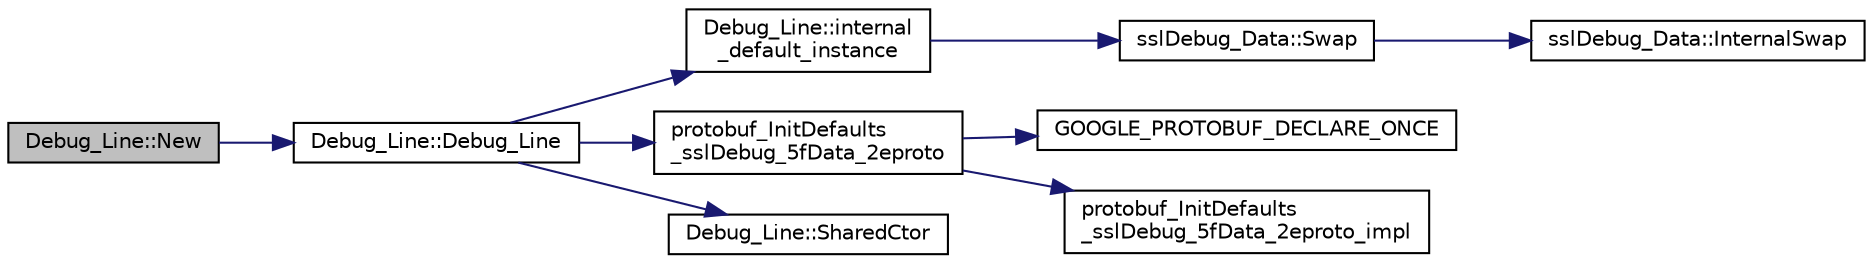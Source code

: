 digraph "Debug_Line::New"
{
 // INTERACTIVE_SVG=YES
  edge [fontname="Helvetica",fontsize="10",labelfontname="Helvetica",labelfontsize="10"];
  node [fontname="Helvetica",fontsize="10",shape=record];
  rankdir="LR";
  Node1 [label="Debug_Line::New",height=0.2,width=0.4,color="black", fillcolor="grey75", style="filled", fontcolor="black"];
  Node1 -> Node2 [color="midnightblue",fontsize="10",style="solid",fontname="Helvetica"];
  Node2 [label="Debug_Line::Debug_Line",height=0.2,width=0.4,color="black", fillcolor="white", style="filled",URL="$d0/d2a/class_debug___line.html#a791ef8b81a65417a1f9d58c9d13c2e4e"];
  Node2 -> Node3 [color="midnightblue",fontsize="10",style="solid",fontname="Helvetica"];
  Node3 [label="Debug_Line::internal\l_default_instance",height=0.2,width=0.4,color="black", fillcolor="white", style="filled",URL="$d0/d2a/class_debug___line.html#af0f7d920c2307f8cabfe08cdfe75ab8d"];
  Node3 -> Node4 [color="midnightblue",fontsize="10",style="solid",fontname="Helvetica"];
  Node4 [label="sslDebug_Data::Swap",height=0.2,width=0.4,color="black", fillcolor="white", style="filled",URL="$d4/d17/classssl_debug___data.html#af803d7f7fe7f09ef001308777613478e"];
  Node4 -> Node5 [color="midnightblue",fontsize="10",style="solid",fontname="Helvetica"];
  Node5 [label="sslDebug_Data::InternalSwap",height=0.2,width=0.4,color="black", fillcolor="white", style="filled",URL="$d4/d17/classssl_debug___data.html#aaa637191c2ab15c4b8bfe78c6f9b098a"];
  Node2 -> Node6 [color="midnightblue",fontsize="10",style="solid",fontname="Helvetica"];
  Node6 [label="protobuf_InitDefaults\l_sslDebug_5fData_2eproto",height=0.2,width=0.4,color="black", fillcolor="white", style="filled",URL="$de/d3d/ssl_debug___data_8pb_8cc.html#a0070070cfa76c070921a3fc2bc7c388b"];
  Node6 -> Node7 [color="midnightblue",fontsize="10",style="solid",fontname="Helvetica"];
  Node7 [label="GOOGLE_PROTOBUF_DECLARE_ONCE",height=0.2,width=0.4,color="black", fillcolor="white", style="filled",URL="$de/d3d/ssl_debug___data_8pb_8cc.html#adf2e32c6ade40588a9ca6241ec879775"];
  Node6 -> Node8 [color="midnightblue",fontsize="10",style="solid",fontname="Helvetica"];
  Node8 [label="protobuf_InitDefaults\l_sslDebug_5fData_2eproto_impl",height=0.2,width=0.4,color="black", fillcolor="white", style="filled",URL="$de/d3d/ssl_debug___data_8pb_8cc.html#a68c73c3d75dda6d2390f18d60cbb202a"];
  Node2 -> Node9 [color="midnightblue",fontsize="10",style="solid",fontname="Helvetica"];
  Node9 [label="Debug_Line::SharedCtor",height=0.2,width=0.4,color="black", fillcolor="white", style="filled",URL="$d0/d2a/class_debug___line.html#ac2726b1c80f606e90400209af90d1573"];
}
